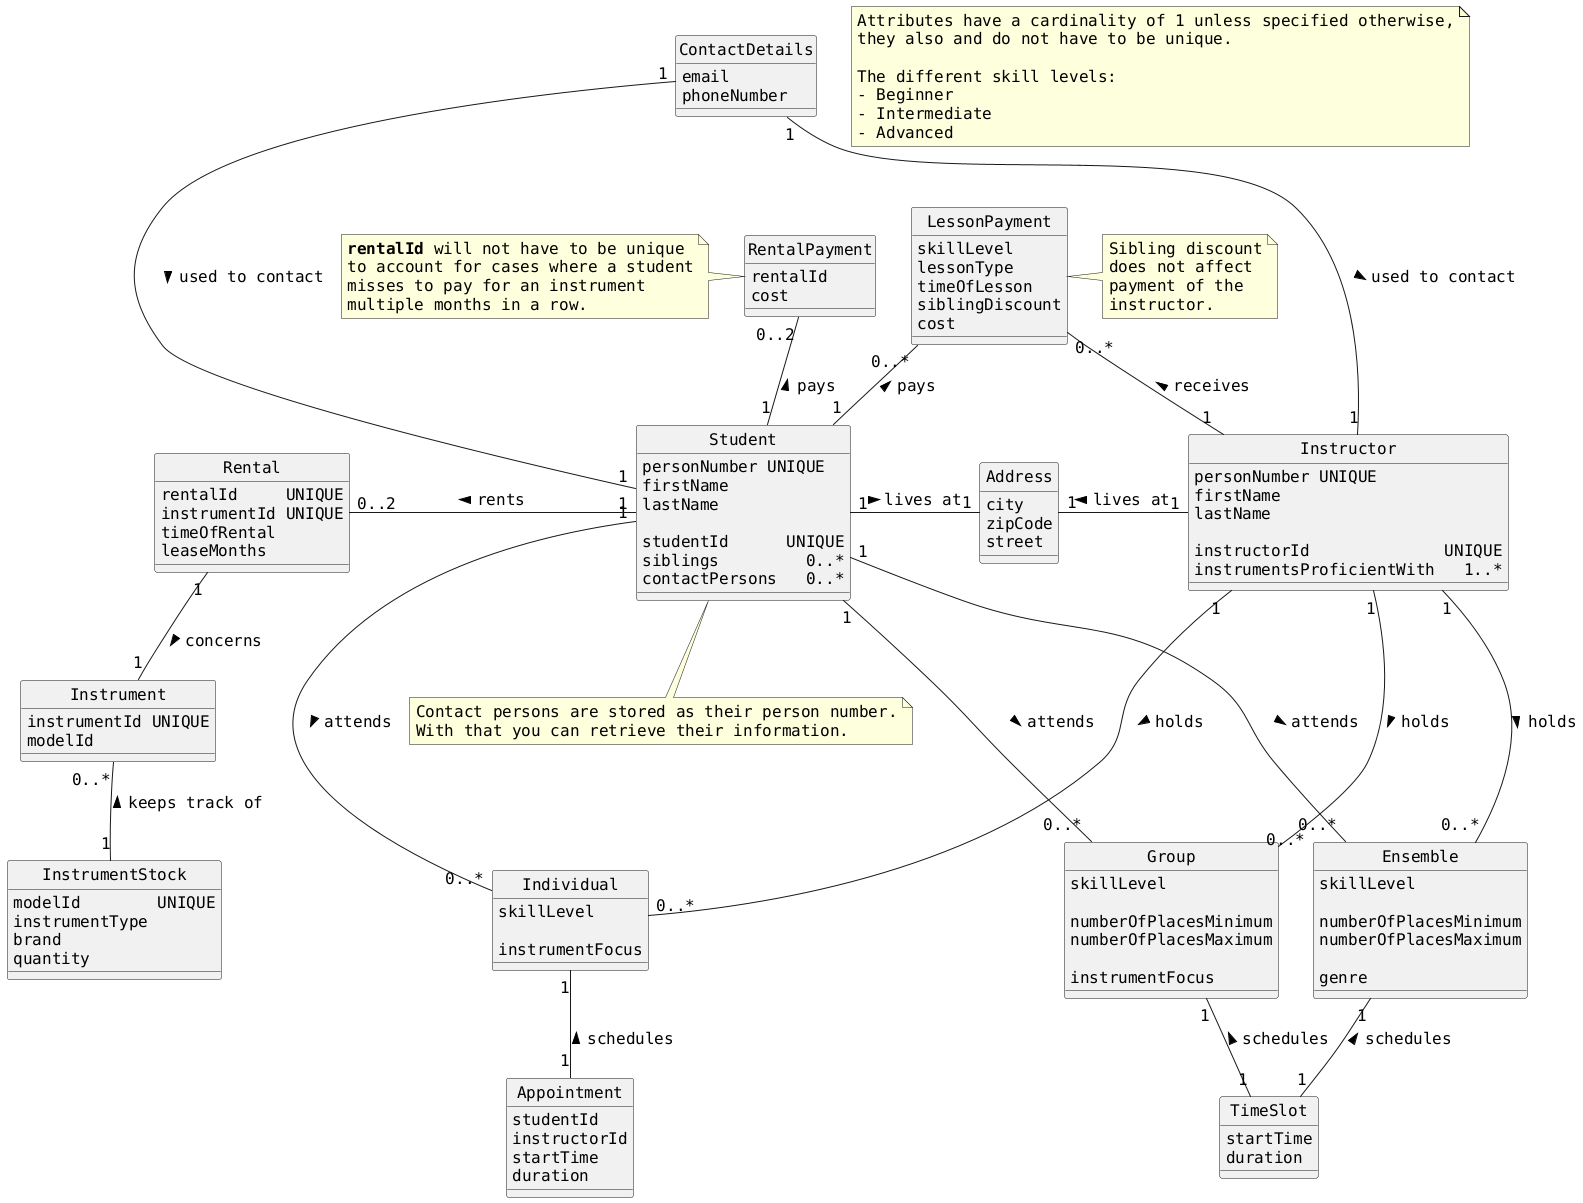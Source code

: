 @startuml no_inheritence

'
' SETTINGS
'

hide circle

skinparam DefaultFontName  monospaced
skinparam DefaultFontSize          16
skinparam DefaultFontStyle      plain

'
' ENTITIES
'

entity "LessonPayment" as lessonPayment
{
	skillLevel
	lessonType
	timeOfLesson
	siblingDiscount
	cost
}

entity "Individual" as lessonIndividual
{
	skillLevel

	instrumentFocus
}

entity "Group" as lessonGroup
{
	skillLevel

	numberOfPlacesMinimum
	numberOfPlacesMaximum

	instrumentFocus
}

entity "Ensemble" as lessonEnsemble
{
	skillLevel

	numberOfPlacesMinimum
	numberOfPlacesMaximum

	genre
}

entity "Appointment" as appointment
{
	studentId
	instructorId
	startTime
	duration
}

entity "TimeSlot" as timeSlot
{
	startTime
	duration
}

entity "Address" as address
{
	city
	zipCode
	street
}

entity "ContactDetails" as contact
{
	email
	phoneNumber
}

entity "Student" as student
{
	personNumber UNIQUE
	firstName
	lastName

	studentId      UNIQUE
	siblings         0..*
	contactPersons   0..*
}

entity "Instructor" as instructor
{
	personNumber UNIQUE
	firstName
	lastName

	instructorId              UNIQUE
	instrumentsProficientWith   1..*
}

entity "InstrumentStock" as instrumentStock
{
	modelId        UNIQUE
	instrumentType
	brand
	quantity
}

entity "Instrument" as instrument
{
	instrumentId UNIQUE
	modelId
}

entity "Rental" as rental
{
	rentalId     UNIQUE
	instrumentId UNIQUE
	timeOfRental
	leaseMonths
}

entity "RentalPayment" as rentalPayment
{
	rentalId
	cost
}

'
' RELATIONS
'

student "1" - "1" address : lives at >

address "1" - "1" instructor : lives at <

contact "1" --- "1" student : used to contact >

contact "1" --- "1" instructor : used to contact >

lessonPayment "0..*" -- "1" student : pays <

lessonPayment "0..*" -- "1" instructor : receives <

student "1" --- "0..*" lessonIndividual : attends >

student "1" --- "0..*" lessonGroup : attends >

student "1" --- "0..*" lessonEnsemble : attends >

instructor "1" --- "0..*" lessonIndividual : holds >

instructor "1" --- "0..*" lessonGroup : holds >

instructor "1" --- "0..*" lessonEnsemble : holds >

rental "0..2" - "1" student : rents <

rental "1" -- "1" instrument : concerns >

instrument "0..*" -- "1" instrumentStock : keeps track of <

rentalPayment "0..2" -- "1" student : pays <

lessonIndividual "1" -- "1" appointment : schedules <

lessonGroup "1" -- "1" timeSlot : schedules <

lessonEnsemble "1" -- "1" timeSlot : schedules <

'
' NOTES
'

note as N1
	Attributes have a cardinality of 1 unless specified otherwise,
	they also and do not have to be unique.

	The different skill levels:
	- Beginner
	- Intermediate
	- Advanced
end note

note right of lessonPayment
	Sibling discount
	does not affect
	payment of the
	instructor.
end note

note left of rentalPayment
	**rentalId** will not have to be unique
	to account for cases where a student
	misses to pay for an instrument
	multiple months in a row.
end note

note bottom of student
	Contact persons are stored as their person number.
	With that you can retrieve their information.
end note

@enduml
